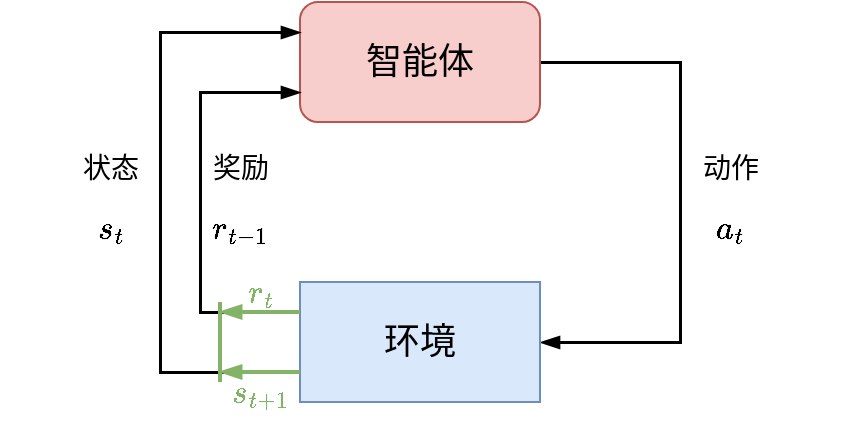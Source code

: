 <mxfile version="26.0.11">
  <diagram name="第 1 页" id="ejxRqYJMVjcNFdJwCMO_">
    <mxGraphModel dx="358" dy="578" grid="1" gridSize="10" guides="1" tooltips="1" connect="1" arrows="1" fold="1" page="1" pageScale="1" pageWidth="1169" pageHeight="827" math="1" shadow="0">
      <root>
        <mxCell id="0" />
        <mxCell id="1" parent="0" />
        <mxCell id="o7wSBpF5EXSMg-6rn1h5-3" style="edgeStyle=orthogonalEdgeStyle;rounded=0;orthogonalLoop=1;jettySize=auto;html=1;exitX=1;exitY=0.5;exitDx=0;exitDy=0;entryX=1;entryY=0.5;entryDx=0;entryDy=0;fontSize=14;strokeWidth=1.5;endArrow=blockThin;endFill=1;" edge="1" parent="1" source="o7wSBpF5EXSMg-6rn1h5-1" target="o7wSBpF5EXSMg-6rn1h5-2">
          <mxGeometry relative="1" as="geometry">
            <Array as="points">
              <mxPoint x="350" y="310" />
              <mxPoint x="350" y="450" />
            </Array>
          </mxGeometry>
        </mxCell>
        <mxCell id="o7wSBpF5EXSMg-6rn1h5-1" value="智能体" style="rounded=1;whiteSpace=wrap;html=1;fontSize=18;fillColor=#f8cecc;strokeColor=#b85450;" vertex="1" parent="1">
          <mxGeometry x="160" y="280" width="120" height="60" as="geometry" />
        </mxCell>
        <mxCell id="o7wSBpF5EXSMg-6rn1h5-4" style="edgeStyle=orthogonalEdgeStyle;rounded=0;orthogonalLoop=1;jettySize=auto;html=1;exitX=0;exitY=0.25;exitDx=0;exitDy=0;entryX=0;entryY=0.75;entryDx=0;entryDy=0;fontSize=14;strokeWidth=1.5;endArrow=blockThin;endFill=1;" edge="1" parent="1" source="o7wSBpF5EXSMg-6rn1h5-2" target="o7wSBpF5EXSMg-6rn1h5-1">
          <mxGeometry relative="1" as="geometry">
            <Array as="points">
              <mxPoint x="110" y="435" />
              <mxPoint x="110" y="325" />
            </Array>
          </mxGeometry>
        </mxCell>
        <mxCell id="o7wSBpF5EXSMg-6rn1h5-5" style="edgeStyle=orthogonalEdgeStyle;rounded=0;orthogonalLoop=1;jettySize=auto;html=1;exitX=0;exitY=0.75;exitDx=0;exitDy=0;entryX=0;entryY=0.25;entryDx=0;entryDy=0;fontSize=14;strokeWidth=1.5;endArrow=blockThin;endFill=1;" edge="1" parent="1" source="o7wSBpF5EXSMg-6rn1h5-2" target="o7wSBpF5EXSMg-6rn1h5-1">
          <mxGeometry relative="1" as="geometry">
            <Array as="points">
              <mxPoint x="90" y="465" />
              <mxPoint x="90" y="295" />
            </Array>
          </mxGeometry>
        </mxCell>
        <mxCell id="o7wSBpF5EXSMg-6rn1h5-2" value="环境" style="rounded=0;whiteSpace=wrap;html=1;fontSize=18;fillColor=#dae8fc;strokeColor=#6c8ebf;" vertex="1" parent="1">
          <mxGeometry x="160" y="420" width="120" height="60" as="geometry" />
        </mxCell>
        <mxCell id="o7wSBpF5EXSMg-6rn1h5-6" value="动作$$a_{t}$$" style="text;html=1;align=center;verticalAlign=middle;resizable=0;points=[];autosize=1;strokeColor=none;fillColor=none;fontSize=14;" vertex="1" parent="1">
          <mxGeometry x="320" y="370" width="110" height="30" as="geometry" />
        </mxCell>
        <mxCell id="o7wSBpF5EXSMg-6rn1h5-7" value="奖励$$r_{t-1}$$" style="text;html=1;align=center;verticalAlign=middle;resizable=0;points=[];autosize=1;strokeColor=none;fillColor=none;fontSize=14;" vertex="1" parent="1">
          <mxGeometry x="70" y="370" width="120" height="30" as="geometry" />
        </mxCell>
        <mxCell id="o7wSBpF5EXSMg-6rn1h5-8" value="状态$$s_{t}$$" style="text;html=1;align=center;verticalAlign=middle;resizable=0;points=[];autosize=1;strokeColor=none;fillColor=none;fontSize=14;" vertex="1" parent="1">
          <mxGeometry x="10" y="370" width="110" height="30" as="geometry" />
        </mxCell>
        <mxCell id="o7wSBpF5EXSMg-6rn1h5-13" value="$$s_{t+1}$$" style="text;html=1;align=center;verticalAlign=middle;resizable=0;points=[];autosize=1;strokeColor=none;fillColor=none;fontSize=14;fontColor=light-dark(#82b367, #ededed);" vertex="1" parent="1">
          <mxGeometry x="90" y="460" width="100" height="30" as="geometry" />
        </mxCell>
        <mxCell id="o7wSBpF5EXSMg-6rn1h5-14" value="$$r_{t}$$" style="text;html=1;align=center;verticalAlign=middle;resizable=0;points=[];autosize=1;strokeColor=none;fillColor=none;fontSize=14;fontColor=light-dark(#82b367, #ededed);" vertex="1" parent="1">
          <mxGeometry x="100" y="410" width="80" height="30" as="geometry" />
        </mxCell>
        <mxCell id="o7wSBpF5EXSMg-6rn1h5-19" style="rounded=0;orthogonalLoop=1;jettySize=auto;html=1;fontSize=14;strokeWidth=2;endArrow=blockThin;endFill=1;fillColor=#d5e8d4;strokeColor=#82b366;" edge="1" parent="1">
          <mxGeometry relative="1" as="geometry">
            <mxPoint x="160" y="435" as="sourcePoint" />
            <mxPoint x="120" y="435" as="targetPoint" />
          </mxGeometry>
        </mxCell>
        <mxCell id="o7wSBpF5EXSMg-6rn1h5-20" style="rounded=0;orthogonalLoop=1;jettySize=auto;html=1;fontSize=14;strokeWidth=2;endArrow=blockThin;endFill=1;fillColor=#d5e8d4;strokeColor=#82b366;" edge="1" parent="1">
          <mxGeometry relative="1" as="geometry">
            <mxPoint x="160" y="465" as="sourcePoint" />
            <mxPoint x="120" y="465" as="targetPoint" />
          </mxGeometry>
        </mxCell>
        <mxCell id="o7wSBpF5EXSMg-6rn1h5-24" value="" style="endArrow=none;html=1;rounded=0;fillColor=#d5e8d4;strokeColor=#82b366;strokeWidth=2;" edge="1" parent="1">
          <mxGeometry width="50" height="50" relative="1" as="geometry">
            <mxPoint x="120" y="470" as="sourcePoint" />
            <mxPoint x="120" y="430" as="targetPoint" />
          </mxGeometry>
        </mxCell>
      </root>
    </mxGraphModel>
  </diagram>
</mxfile>
